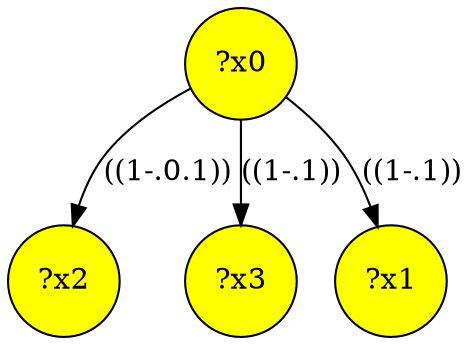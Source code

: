 digraph g {
	x2 [fillcolor="yellow", style="filled," shape=circle, label="?x2"];
	x3 [fillcolor="yellow", style="filled," shape=circle, label="?x3"];
	x0 [fillcolor="yellow", style="filled," shape=circle, label="?x0"];
	x1 [fillcolor="yellow", style="filled," shape=circle, label="?x1"];
	x0 -> x1 [label="((1-.1))"];
	x0 -> x2 [label="((1-.0.1))"];
	x0 -> x3 [label="((1-.1))"];
}
